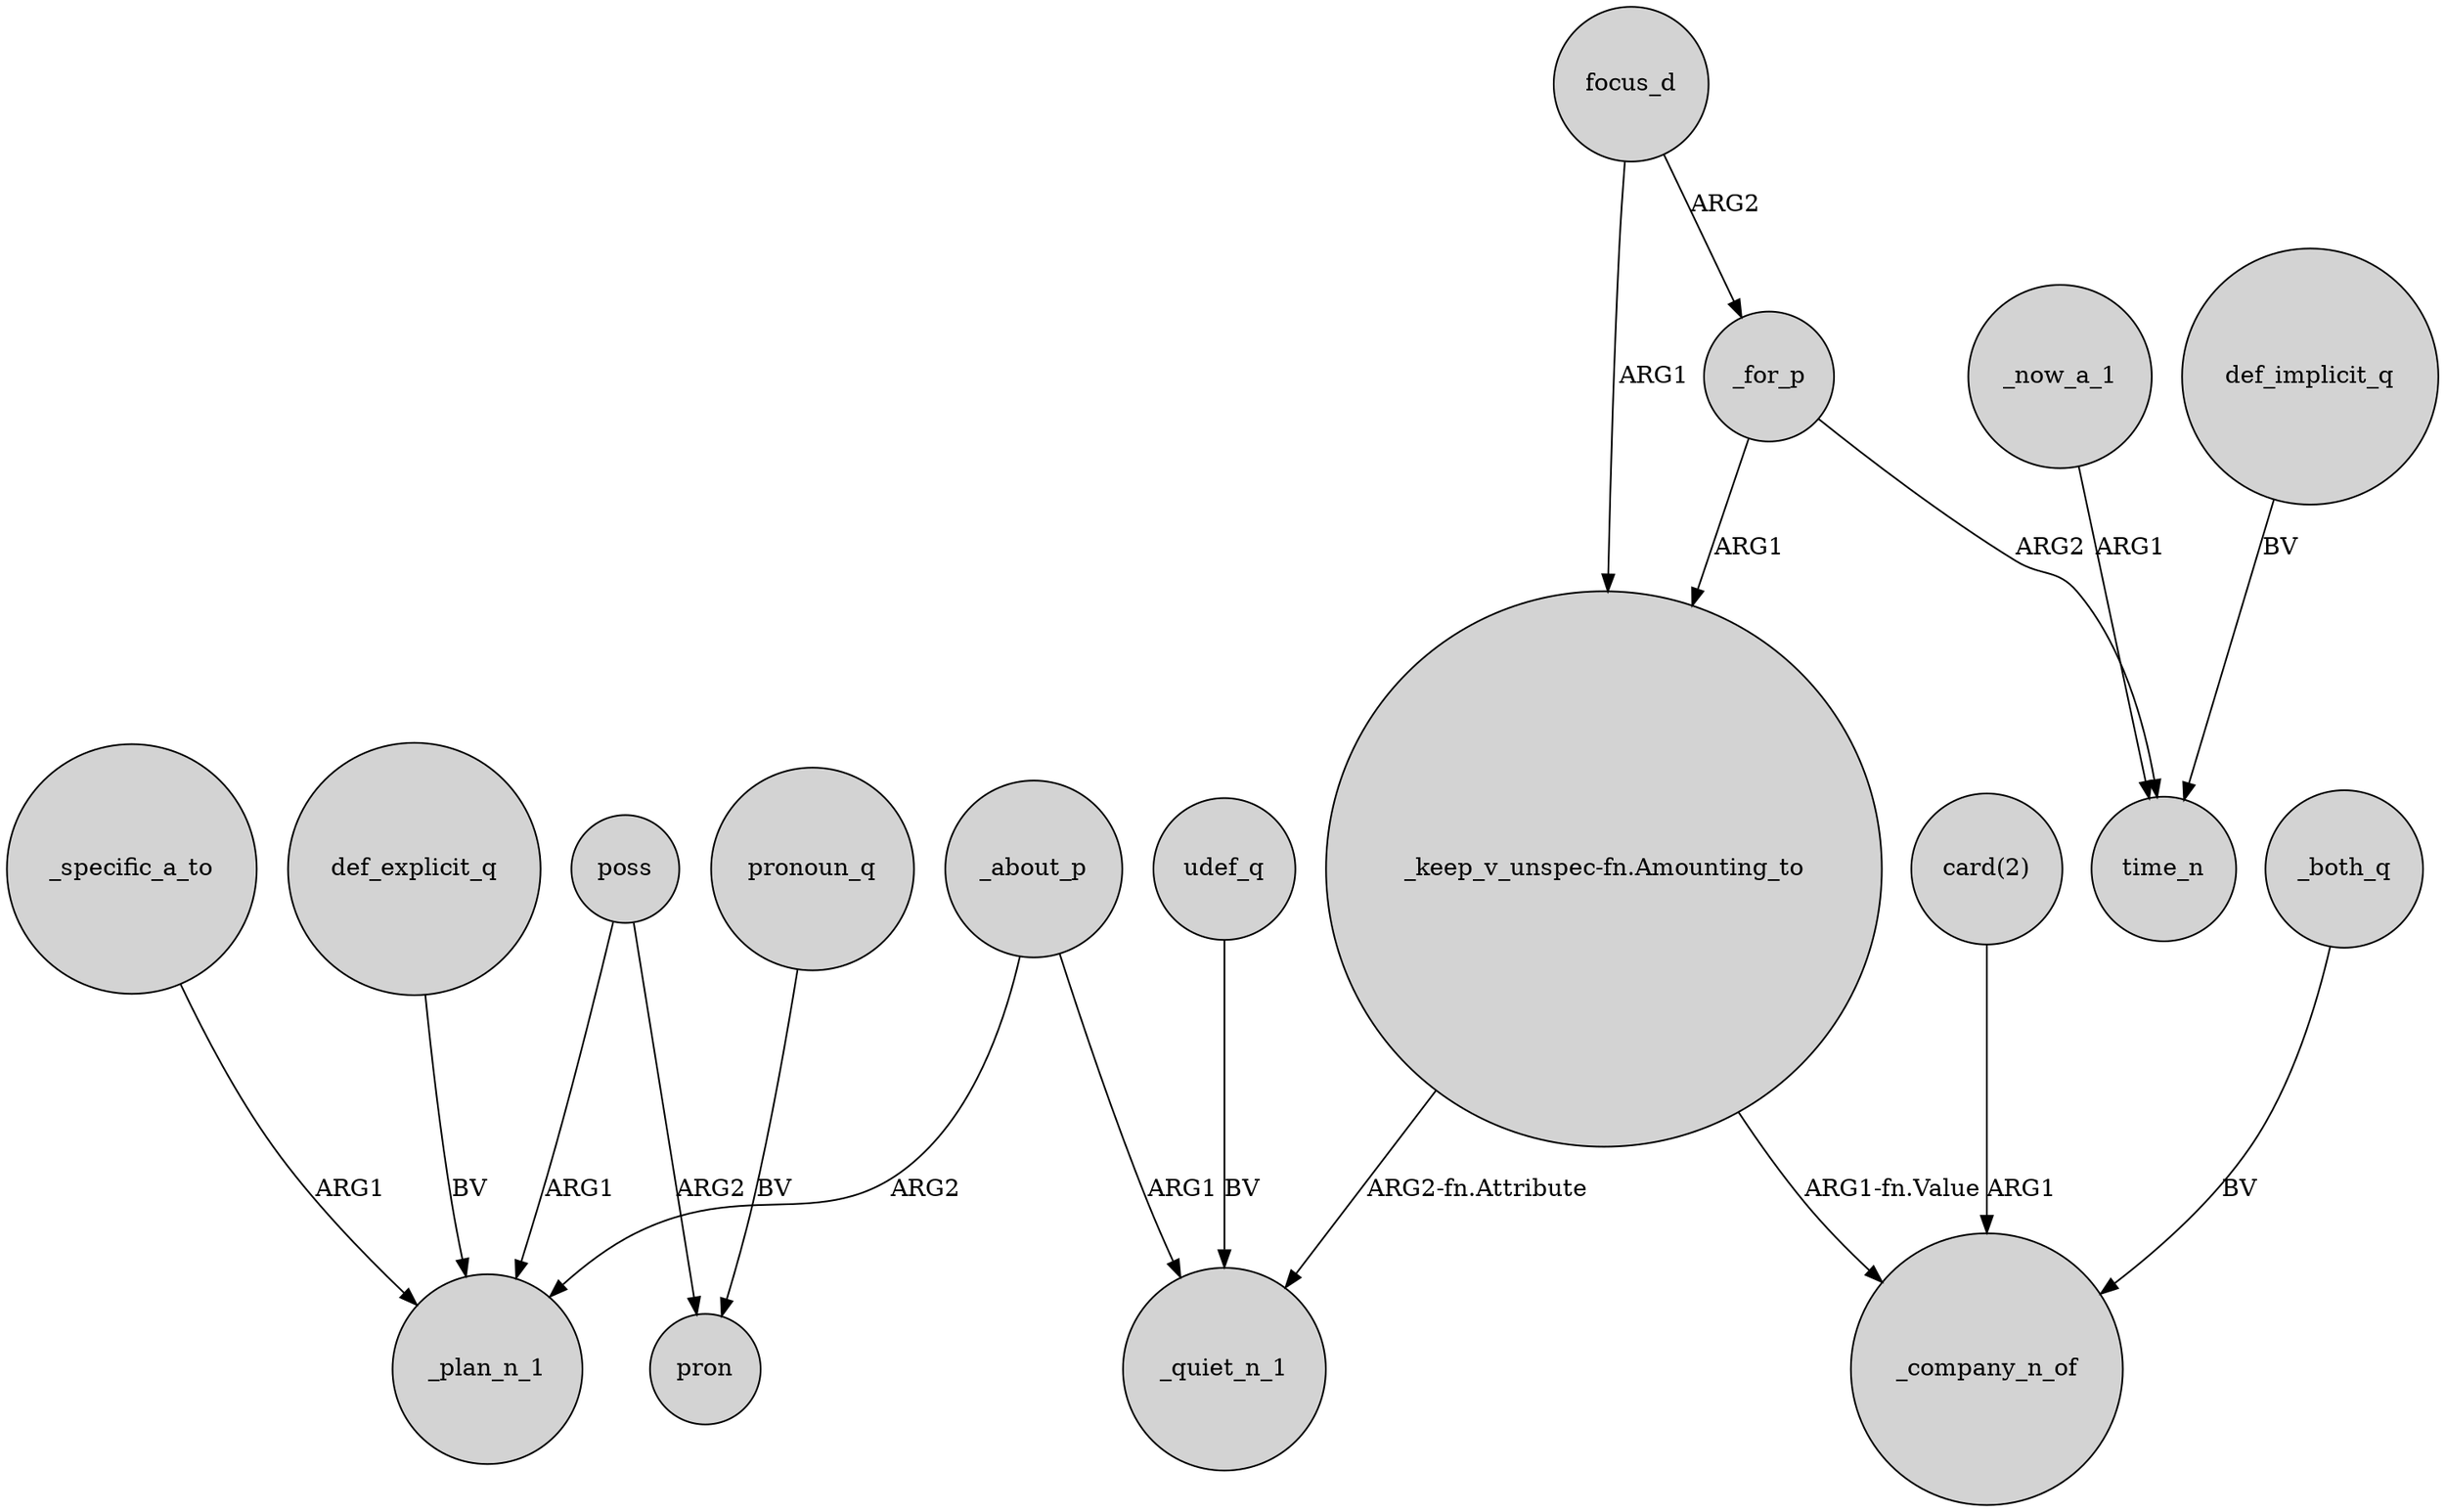digraph {
	node [shape=circle style=filled]
	poss -> _plan_n_1 [label=ARG1]
	"card(2)" -> _company_n_of [label=ARG1]
	_for_p -> time_n [label=ARG2]
	"_keep_v_unspec-fn.Amounting_to" -> _quiet_n_1 [label="ARG2-fn.Attribute"]
	focus_d -> _for_p [label=ARG2]
	poss -> pron [label=ARG2]
	def_implicit_q -> time_n [label=BV]
	_now_a_1 -> time_n [label=ARG1]
	_about_p -> _quiet_n_1 [label=ARG1]
	focus_d -> "_keep_v_unspec-fn.Amounting_to" [label=ARG1]
	_for_p -> "_keep_v_unspec-fn.Amounting_to" [label=ARG1]
	_both_q -> _company_n_of [label=BV]
	_specific_a_to -> _plan_n_1 [label=ARG1]
	def_explicit_q -> _plan_n_1 [label=BV]
	pronoun_q -> pron [label=BV]
	_about_p -> _plan_n_1 [label=ARG2]
	udef_q -> _quiet_n_1 [label=BV]
	"_keep_v_unspec-fn.Amounting_to" -> _company_n_of [label="ARG1-fn.Value"]
}
